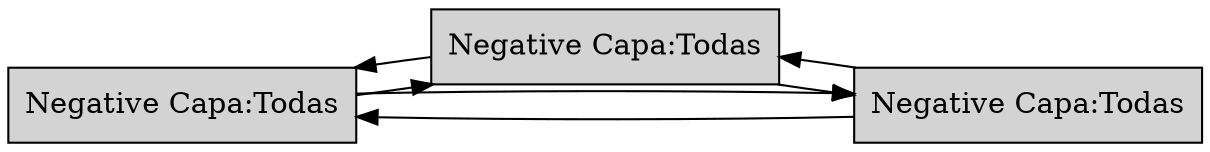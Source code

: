 digraph GraficaFILTRO { 
size="9,9" 
rankdir=LR 
node[shape=record,style=filled]
"Negative0"[label =" Negative Capa:Todas"]; 
"Negative0"->"Negative1"; 
"Negative0"->"Negative1" [dir=back]; 
"Negative1"[label =" Negative Capa:Todas"]; 
"Negative1"->"Negative2"; 
"Negative1"->"Negative2"[dir=back]; 
"Negative2"[label =" Negative Capa:Todas"]; 
"Negative2"->"Negative0"; 
"Negative2"->"Negative0" [dir=back]; 
}